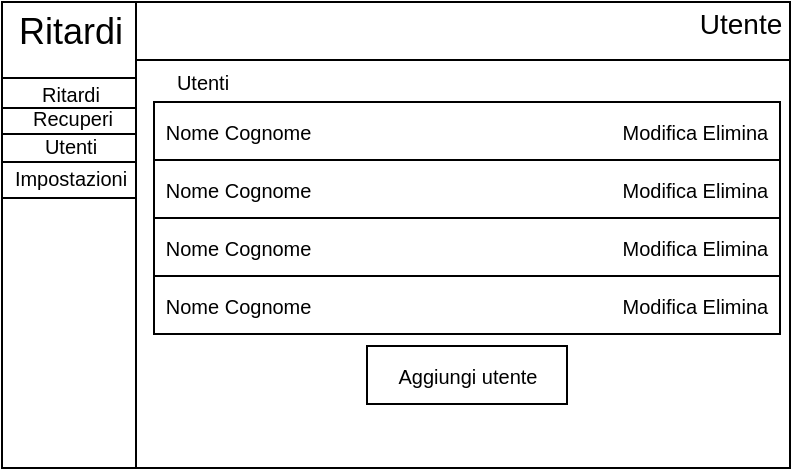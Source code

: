 <mxfile version="13.1.0"><diagram id="5xHdvXvf9uV9o2OtXiBR" name="Page-1"><mxGraphModel dx="677" dy="355" grid="0" gridSize="10" guides="1" tooltips="1" connect="1" arrows="1" fold="1" page="1" pageScale="1" pageWidth="850" pageHeight="1100" math="0" shadow="0"><root><mxCell id="0"/><mxCell id="1" parent="0"/><mxCell id="MX5Of0F_Ypcn7OmahJOQ-27" value="" style="rounded=0;whiteSpace=wrap;html=1;fontSize=10;" vertex="1" parent="1"><mxGeometry x="17" y="48" width="66" height="16" as="geometry"/></mxCell><mxCell id="MX5Of0F_Ypcn7OmahJOQ-9" value="" style="rounded=0;whiteSpace=wrap;html=1;" vertex="1" parent="1"><mxGeometry x="16" y="10" width="394" height="233" as="geometry"/></mxCell><mxCell id="MX5Of0F_Ypcn7OmahJOQ-20" value="" style="rounded=0;whiteSpace=wrap;html=1;fontSize=18;" vertex="1" parent="1"><mxGeometry x="16" y="10" width="67" height="233" as="geometry"/></mxCell><mxCell id="MX5Of0F_Ypcn7OmahJOQ-21" value="Ritardi" style="text;html=1;align=center;verticalAlign=middle;resizable=0;points=[];autosize=1;fontSize=18;" vertex="1" parent="1"><mxGeometry x="18.5" y="12" width="62" height="26" as="geometry"/></mxCell><mxCell id="MX5Of0F_Ypcn7OmahJOQ-22" value="" style="rounded=0;whiteSpace=wrap;html=1;fontSize=18;" vertex="1" parent="1"><mxGeometry x="83" y="10" width="327" height="29" as="geometry"/></mxCell><mxCell id="MX5Of0F_Ypcn7OmahJOQ-19" value="Utente" style="text;html=1;align=center;verticalAlign=middle;resizable=0;points=[];autosize=1;fontSize=14;" vertex="1" parent="1"><mxGeometry x="359" y="10" width="51" height="21" as="geometry"/></mxCell><mxCell id="MX5Of0F_Ypcn7OmahJOQ-28" value="" style="rounded=0;whiteSpace=wrap;html=1;fontSize=10;" vertex="1" parent="1"><mxGeometry x="16" y="48" width="67" height="15" as="geometry"/></mxCell><mxCell id="MX5Of0F_Ypcn7OmahJOQ-25" value="Ritardi" style="text;html=1;align=center;verticalAlign=middle;resizable=0;points=[];autosize=1;fontSize=10;" vertex="1" parent="1"><mxGeometry x="30.5" y="48" width="39" height="16" as="geometry"/></mxCell><mxCell id="MX5Of0F_Ypcn7OmahJOQ-29" value="" style="rounded=0;whiteSpace=wrap;html=1;fontSize=10;" vertex="1" parent="1"><mxGeometry x="16" y="63" width="67" height="13" as="geometry"/></mxCell><mxCell id="MX5Of0F_Ypcn7OmahJOQ-26" value="Recuperi" style="text;html=1;align=center;verticalAlign=middle;resizable=0;points=[];autosize=1;fontSize=10;" vertex="1" parent="1"><mxGeometry x="25.5" y="60" width="50" height="16" as="geometry"/></mxCell><mxCell id="MX5Of0F_Ypcn7OmahJOQ-32" value="" style="rounded=0;whiteSpace=wrap;html=1;fontSize=10;" vertex="1" parent="1"><mxGeometry x="16" y="76" width="67" height="14" as="geometry"/></mxCell><mxCell id="MX5Of0F_Ypcn7OmahJOQ-24" value="Utenti" style="text;html=1;align=center;verticalAlign=middle;resizable=0;points=[];autosize=1;fontSize=10;" vertex="1" parent="1"><mxGeometry x="32" y="74" width="36" height="16" as="geometry"/></mxCell><mxCell id="MX5Of0F_Ypcn7OmahJOQ-33" value="" style="rounded=0;whiteSpace=wrap;html=1;fontSize=10;" vertex="1" parent="1"><mxGeometry x="16" y="90" width="67" height="18" as="geometry"/></mxCell><mxCell id="MX5Of0F_Ypcn7OmahJOQ-23" value="Impostazioni" style="text;html=1;align=center;verticalAlign=middle;resizable=0;points=[];autosize=1;fontSize=10;" vertex="1" parent="1"><mxGeometry x="17" y="90" width="66" height="16" as="geometry"/></mxCell><mxCell id="MX5Of0F_Ypcn7OmahJOQ-46" value="" style="rounded=0;whiteSpace=wrap;html=1;fontSize=10;" vertex="1" parent="1"><mxGeometry x="92" y="60" width="313" height="116" as="geometry"/></mxCell><mxCell id="MX5Of0F_Ypcn7OmahJOQ-47" value="Nome Cognome&amp;nbsp; &amp;nbsp; &amp;nbsp; &amp;nbsp; &amp;nbsp; &amp;nbsp; &amp;nbsp; &amp;nbsp; &amp;nbsp; &amp;nbsp; &amp;nbsp; &amp;nbsp; &amp;nbsp; &amp;nbsp; &amp;nbsp; &amp;nbsp; &amp;nbsp; &amp;nbsp; &amp;nbsp; &amp;nbsp; &amp;nbsp; &amp;nbsp; &amp;nbsp; &amp;nbsp; &amp;nbsp; &amp;nbsp; &amp;nbsp; &amp;nbsp; Modifica Elimina" style="rounded=0;whiteSpace=wrap;html=1;fontSize=10;" vertex="1" parent="1"><mxGeometry x="92" y="60" width="313" height="29" as="geometry"/></mxCell><mxCell id="MX5Of0F_Ypcn7OmahJOQ-48" value="Utenti" style="text;html=1;align=center;verticalAlign=middle;resizable=0;points=[];autosize=1;fontSize=10;" vertex="1" parent="1"><mxGeometry x="98" y="42" width="36" height="16" as="geometry"/></mxCell><mxCell id="MX5Of0F_Ypcn7OmahJOQ-52" value="Nome Cognome&amp;nbsp; &amp;nbsp; &amp;nbsp; &amp;nbsp; &amp;nbsp; &amp;nbsp; &amp;nbsp; &amp;nbsp; &amp;nbsp; &amp;nbsp; &amp;nbsp; &amp;nbsp; &amp;nbsp; &amp;nbsp; &amp;nbsp; &amp;nbsp; &amp;nbsp; &amp;nbsp; &amp;nbsp; &amp;nbsp; &amp;nbsp; &amp;nbsp; &amp;nbsp; &amp;nbsp; &amp;nbsp; &amp;nbsp; &amp;nbsp; &amp;nbsp; Modifica Elimina" style="rounded=0;whiteSpace=wrap;html=1;fontSize=10;" vertex="1" parent="1"><mxGeometry x="92" y="89" width="313" height="29" as="geometry"/></mxCell><mxCell id="MX5Of0F_Ypcn7OmahJOQ-53" value="Nome Cognome&amp;nbsp; &amp;nbsp; &amp;nbsp; &amp;nbsp; &amp;nbsp; &amp;nbsp; &amp;nbsp; &amp;nbsp; &amp;nbsp; &amp;nbsp; &amp;nbsp; &amp;nbsp; &amp;nbsp; &amp;nbsp; &amp;nbsp; &amp;nbsp; &amp;nbsp; &amp;nbsp; &amp;nbsp; &amp;nbsp; &amp;nbsp; &amp;nbsp; &amp;nbsp; &amp;nbsp; &amp;nbsp; &amp;nbsp; &amp;nbsp; &amp;nbsp; Modifica Elimina" style="rounded=0;whiteSpace=wrap;html=1;fontSize=10;" vertex="1" parent="1"><mxGeometry x="92" y="118" width="313" height="29" as="geometry"/></mxCell><mxCell id="MX5Of0F_Ypcn7OmahJOQ-54" value="Nome Cognome&amp;nbsp; &amp;nbsp; &amp;nbsp; &amp;nbsp; &amp;nbsp; &amp;nbsp; &amp;nbsp; &amp;nbsp; &amp;nbsp; &amp;nbsp; &amp;nbsp; &amp;nbsp; &amp;nbsp; &amp;nbsp; &amp;nbsp; &amp;nbsp; &amp;nbsp; &amp;nbsp; &amp;nbsp; &amp;nbsp; &amp;nbsp; &amp;nbsp; &amp;nbsp; &amp;nbsp; &amp;nbsp; &amp;nbsp; &amp;nbsp; &amp;nbsp; Modifica Elimina" style="rounded=0;whiteSpace=wrap;html=1;fontSize=10;" vertex="1" parent="1"><mxGeometry x="92" y="147" width="313" height="29" as="geometry"/></mxCell><mxCell id="MX5Of0F_Ypcn7OmahJOQ-55" value="Aggiungi utente" style="rounded=0;whiteSpace=wrap;html=1;fontSize=10;" vertex="1" parent="1"><mxGeometry x="198.5" y="182" width="100" height="29" as="geometry"/></mxCell></root></mxGraphModel></diagram></mxfile>